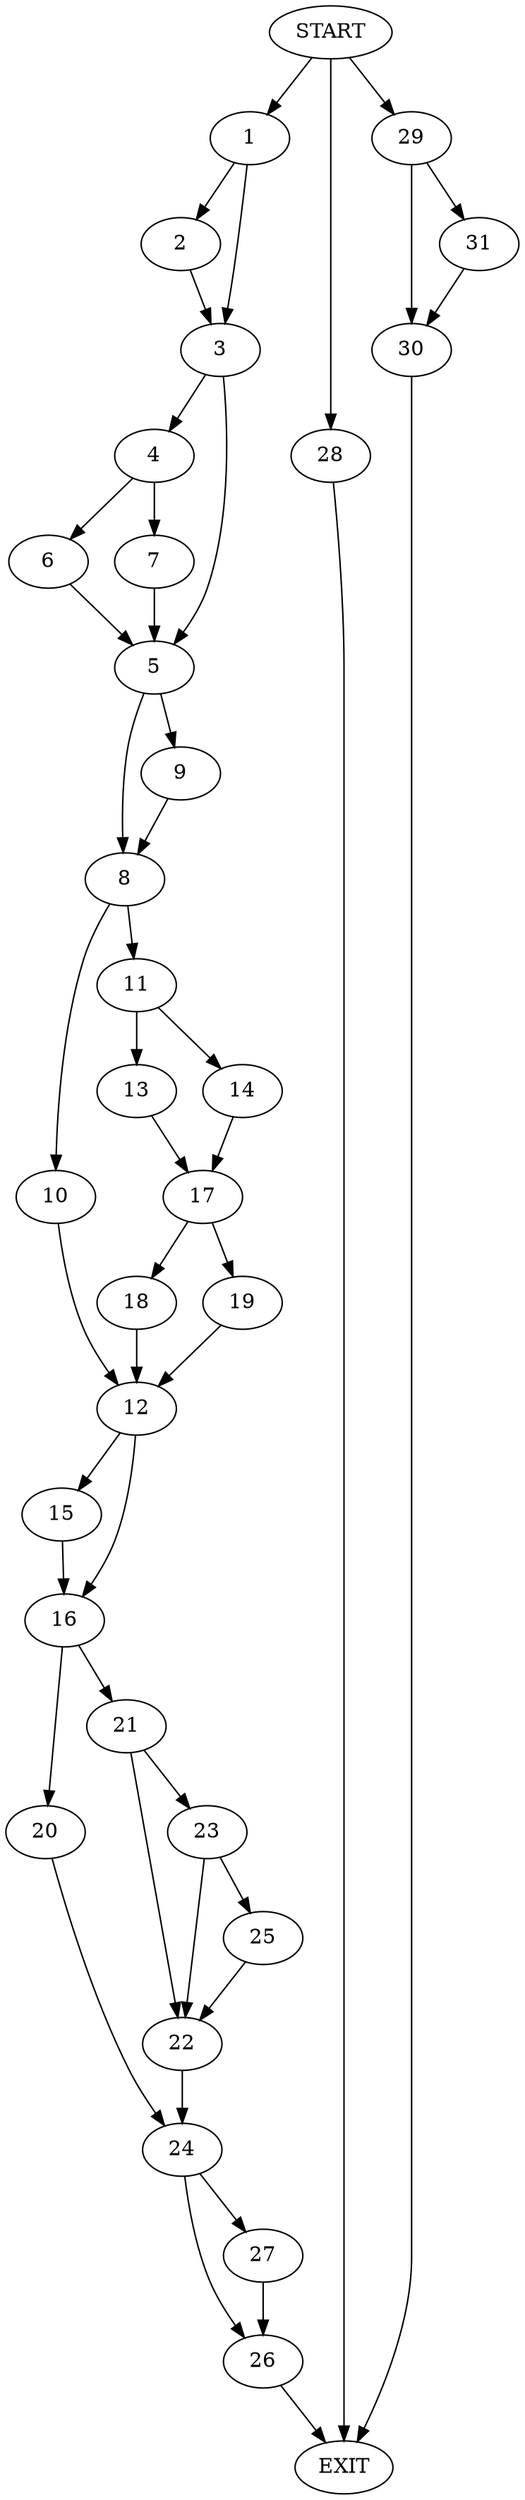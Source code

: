 digraph {
0 [label="START"]
32 [label="EXIT"]
0 -> 1
1 -> 2
1 -> 3
2 -> 3
3 -> 4
3 -> 5
4 -> 6
4 -> 7
5 -> 8
5 -> 9
6 -> 5
7 -> 5
8 -> 10
8 -> 11
9 -> 8
10 -> 12
11 -> 13
11 -> 14
12 -> 15
12 -> 16
14 -> 17
13 -> 17
17 -> 18
17 -> 19
19 -> 12
18 -> 12
15 -> 16
16 -> 20
16 -> 21
21 -> 22
21 -> 23
20 -> 24
22 -> 24
23 -> 25
23 -> 22
25 -> 22
24 -> 26
24 -> 27
26 -> 32
27 -> 26
0 -> 28
28 -> 32
0 -> 29
29 -> 30
29 -> 31
31 -> 30
30 -> 32
}
